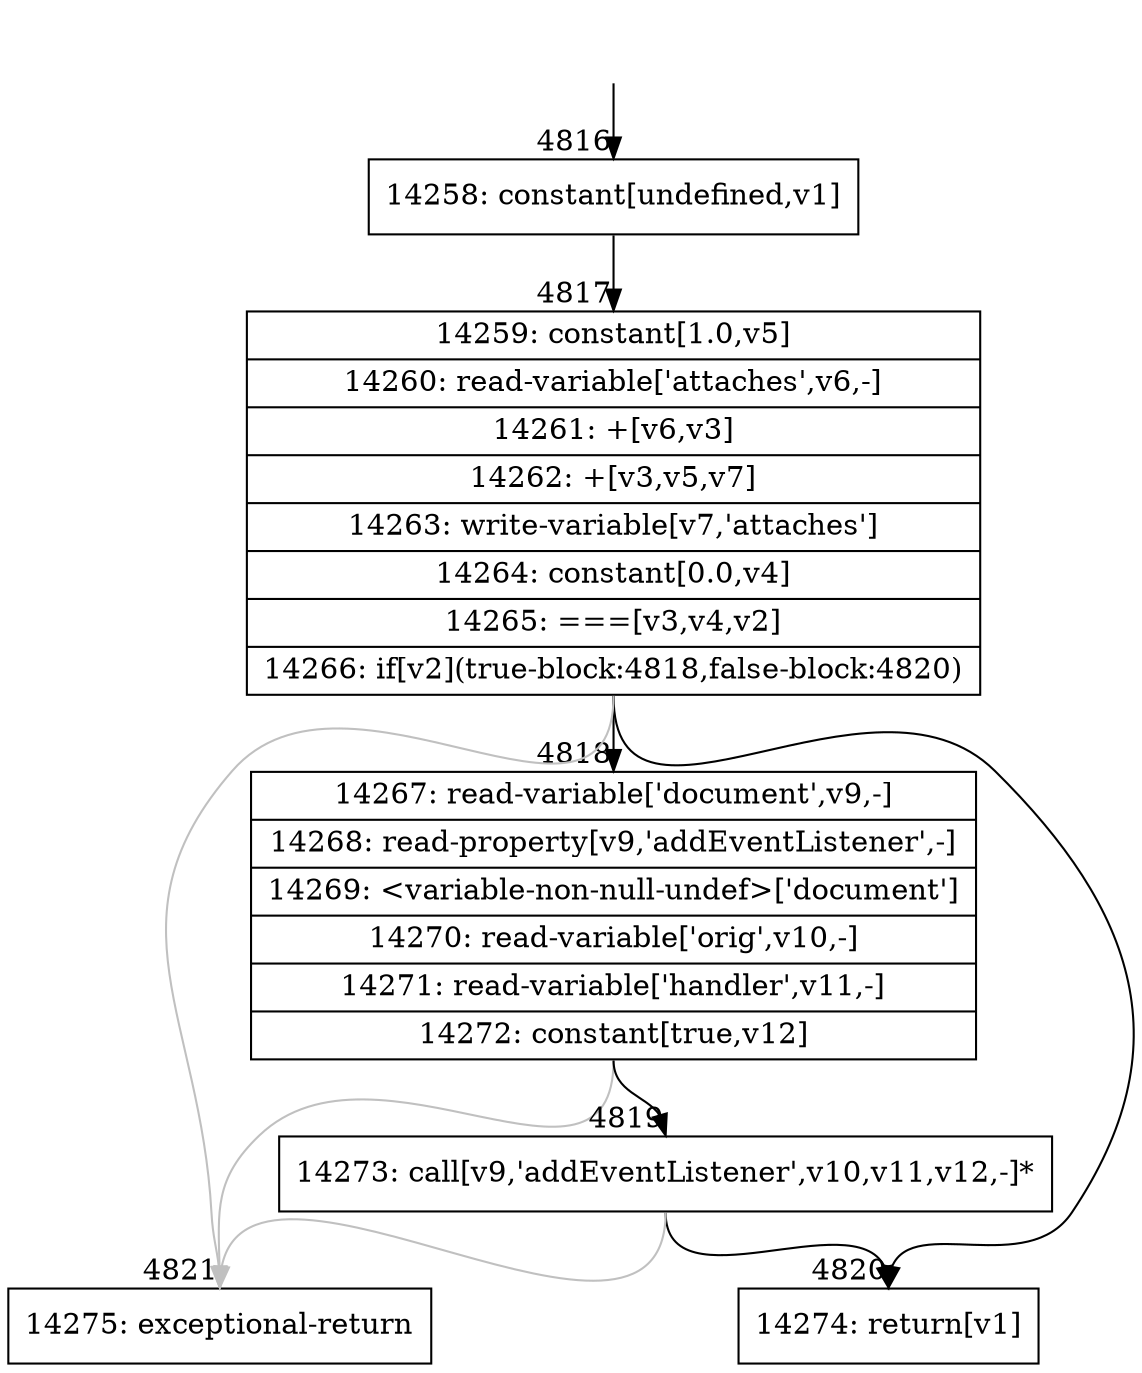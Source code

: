 digraph {
rankdir="TD"
BB_entry302[shape=none,label=""];
BB_entry302 -> BB4816 [tailport=s, headport=n, headlabel="    4816"]
BB4816 [shape=record label="{14258: constant[undefined,v1]}" ] 
BB4816 -> BB4817 [tailport=s, headport=n, headlabel="      4817"]
BB4817 [shape=record label="{14259: constant[1.0,v5]|14260: read-variable['attaches',v6,-]|14261: +[v6,v3]|14262: +[v3,v5,v7]|14263: write-variable[v7,'attaches']|14264: constant[0.0,v4]|14265: ===[v3,v4,v2]|14266: if[v2](true-block:4818,false-block:4820)}" ] 
BB4817 -> BB4818 [tailport=s, headport=n, headlabel="      4818"]
BB4817 -> BB4820 [tailport=s, headport=n, headlabel="      4820"]
BB4817 -> BB4821 [tailport=s, headport=n, color=gray, headlabel="      4821"]
BB4818 [shape=record label="{14267: read-variable['document',v9,-]|14268: read-property[v9,'addEventListener',-]|14269: \<variable-non-null-undef\>['document']|14270: read-variable['orig',v10,-]|14271: read-variable['handler',v11,-]|14272: constant[true,v12]}" ] 
BB4818 -> BB4819 [tailport=s, headport=n, headlabel="      4819"]
BB4818 -> BB4821 [tailport=s, headport=n, color=gray]
BB4819 [shape=record label="{14273: call[v9,'addEventListener',v10,v11,v12,-]*}" ] 
BB4819 -> BB4820 [tailport=s, headport=n]
BB4819 -> BB4821 [tailport=s, headport=n, color=gray]
BB4820 [shape=record label="{14274: return[v1]}" ] 
BB4821 [shape=record label="{14275: exceptional-return}" ] 
}
